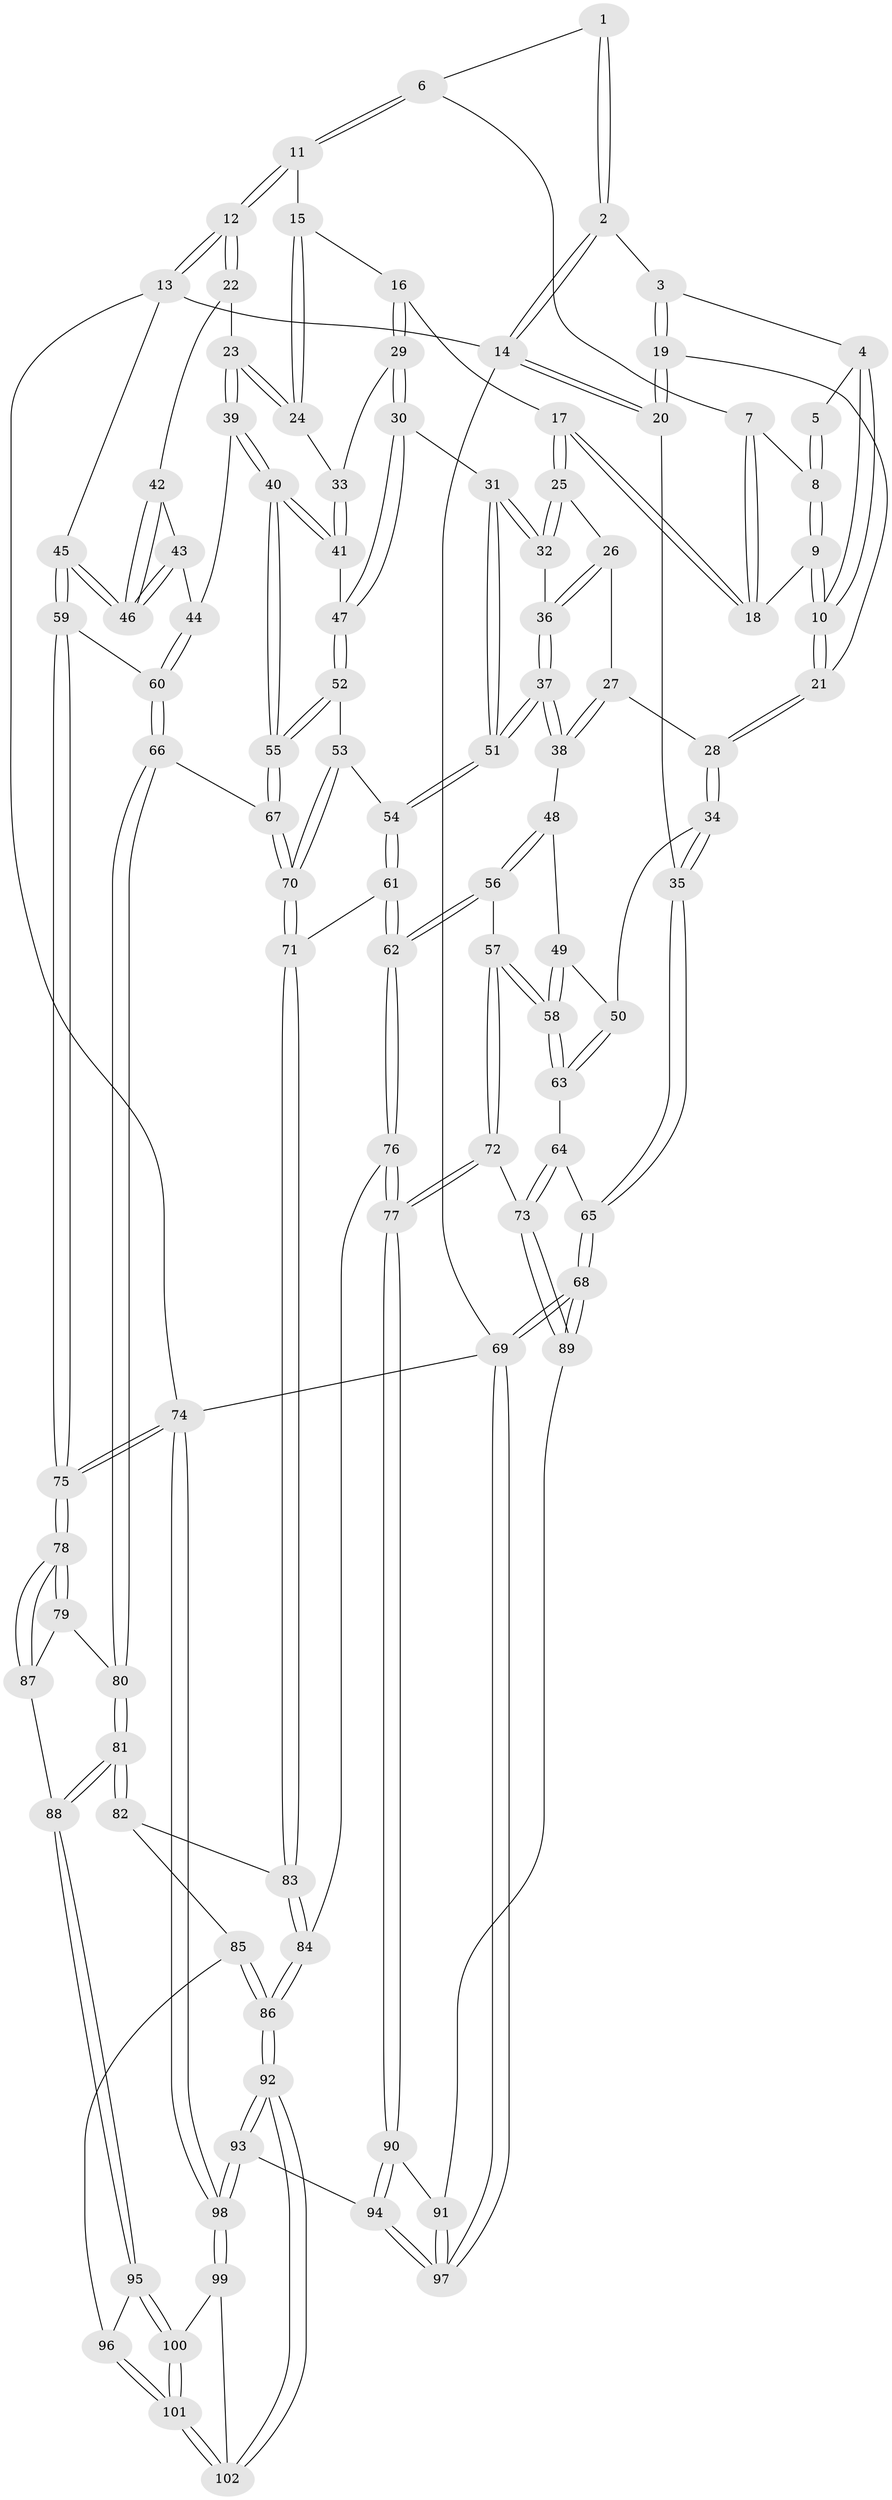 // Generated by graph-tools (version 1.1) at 2025/01/03/09/25 05:01:13]
// undirected, 102 vertices, 252 edges
graph export_dot {
graph [start="1"]
  node [color=gray90,style=filled];
  1 [pos="+0.23814537870015068+0"];
  2 [pos="+0+0"];
  3 [pos="+0.10530043329807473+0.08696453076048404"];
  4 [pos="+0.1613393468674128+0.07143134889752793"];
  5 [pos="+0.208024658182009+0.017655356627820983"];
  6 [pos="+0.4315055789001271+0"];
  7 [pos="+0.3932339134577667+0"];
  8 [pos="+0.23428817755123157+0.11338235677827997"];
  9 [pos="+0.23355320800903007+0.15613486453974604"];
  10 [pos="+0.21115341877286703+0.18067295236166364"];
  11 [pos="+0.5972361006510489+0"];
  12 [pos="+1+0"];
  13 [pos="+1+0"];
  14 [pos="+0+0"];
  15 [pos="+0.5901697830246982+0"];
  16 [pos="+0.5270856773434783+0.19097903514730794"];
  17 [pos="+0.37571157369308017+0.16986558766730867"];
  18 [pos="+0.35272110663265704+0.13123791583652122"];
  19 [pos="+0.10001730398466267+0.1670883584298301"];
  20 [pos="+0+0.2424318912038691"];
  21 [pos="+0.19224524629235729+0.20930850380653382"];
  22 [pos="+0.9257489374172413+0.1588127856209481"];
  23 [pos="+0.715177027206432+0.2739407696787748"];
  24 [pos="+0.7148649559317438+0.2738780813219465"];
  25 [pos="+0.3439767783442509+0.2806017724649326"];
  26 [pos="+0.33815546701588506+0.2833162557457317"];
  27 [pos="+0.3112481432076684+0.29119002723767107"];
  28 [pos="+0.21391457328000257+0.2944313350900523"];
  29 [pos="+0.5499057405536791+0.28418549274455435"];
  30 [pos="+0.5328565236540996+0.3088909921687865"];
  31 [pos="+0.5188872182229298+0.3128356341553891"];
  32 [pos="+0.46434551870099766+0.31227491056641965"];
  33 [pos="+0.6178694875646217+0.2823668735991348"];
  34 [pos="+0.1602314202221416+0.38932224673187726"];
  35 [pos="+0+0.3464618403513951"];
  36 [pos="+0.3825768039039862+0.3952919243200046"];
  37 [pos="+0.36122598639712833+0.4510130431214081"];
  38 [pos="+0.3570837412892686+0.45031097182027324"];
  39 [pos="+0.7545416209451079+0.4409420532255488"];
  40 [pos="+0.7521068277791544+0.44394230004279966"];
  41 [pos="+0.6668005845701993+0.42423434511275765"];
  42 [pos="+0.9080188255144003+0.32689743689853956"];
  43 [pos="+0.8636512240742382+0.42879285744557516"];
  44 [pos="+0.8608136333125854+0.4309727581139411"];
  45 [pos="+1+0.5412014033153074"];
  46 [pos="+1+0.5060840982760425"];
  47 [pos="+0.5634204758755169+0.4174977089518763"];
  48 [pos="+0.3226555774400386+0.45477936527561935"];
  49 [pos="+0.3134719761678403+0.4521912344255373"];
  50 [pos="+0.1655891190001121+0.4007983218059768"];
  51 [pos="+0.40226205485183375+0.4772815639861037"];
  52 [pos="+0.5492143056465107+0.5271450267053496"];
  53 [pos="+0.5090036314882547+0.5511310923898892"];
  54 [pos="+0.46034313752965955+0.5711162248209637"];
  55 [pos="+0.7087466688350333+0.570424157587669"];
  56 [pos="+0.26806577298540335+0.6534284359735619"];
  57 [pos="+0.19523934633864726+0.6291333262875096"];
  58 [pos="+0.19299443950080153+0.6274866114181304"];
  59 [pos="+1+0.5679600161729494"];
  60 [pos="+0.9022359844669348+0.6037800222963063"];
  61 [pos="+0.45509077266530734+0.5805530643639909"];
  62 [pos="+0.36378673555763125+0.7080448753529422"];
  63 [pos="+0.16357965991916196+0.6071555728709841"];
  64 [pos="+0.07775905523133136+0.6248472828317347"];
  65 [pos="+0+0.6049839844541194"];
  66 [pos="+0.7949094428174743+0.6799173706084064"];
  67 [pos="+0.7545256287547893+0.6661015333656769"];
  68 [pos="+0+0.8975500879478694"];
  69 [pos="+0+1"];
  70 [pos="+0.6508331865892059+0.7368938547612923"];
  71 [pos="+0.6447723112858468+0.7425480689481865"];
  72 [pos="+0.1278357779491713+0.8173646861088819"];
  73 [pos="+0.07143206677384524+0.8226802123288768"];
  74 [pos="+1+1"];
  75 [pos="+1+1"];
  76 [pos="+0.3665736424274392+0.7185192697994927"];
  77 [pos="+0.25872251267346746+0.8933685518146378"];
  78 [pos="+1+1"];
  79 [pos="+0.8369943245556672+0.7439610101445188"];
  80 [pos="+0.8218521976525999+0.7285135898885674"];
  81 [pos="+0.7286488752139659+0.896581005785208"];
  82 [pos="+0.6419392112094051+0.7679764194942804"];
  83 [pos="+0.6404186847761624+0.7478351326584863"];
  84 [pos="+0.44687327830731216+0.7731308931228676"];
  85 [pos="+0.6135991324139995+0.8615580310750043"];
  86 [pos="+0.49028305519691+0.8925127588576857"];
  87 [pos="+0.7812798877033642+0.9053725569731412"];
  88 [pos="+0.7286785258860781+0.8972070848215524"];
  89 [pos="+0.038510974408050624+0.8401166696205192"];
  90 [pos="+0.2579454556409906+0.9221169018360662"];
  91 [pos="+0.10127751181161962+0.9195663018024142"];
  92 [pos="+0.486845397498455+1"];
  93 [pos="+0.4626230934507489+1"];
  94 [pos="+0.3052096939563874+1"];
  95 [pos="+0.7213760583597645+0.9071564172152901"];
  96 [pos="+0.6401757082741087+0.9210164937153208"];
  97 [pos="+0+1"];
  98 [pos="+0.9538085228363151+1"];
  99 [pos="+0.7326587434828457+0.9761780308213271"];
  100 [pos="+0.7306411994475097+0.9712303332274764"];
  101 [pos="+0.602718713779251+0.9819353554990143"];
  102 [pos="+0.5600235737677298+1"];
  1 -- 2;
  1 -- 2;
  1 -- 6;
  2 -- 3;
  2 -- 14;
  2 -- 14;
  3 -- 4;
  3 -- 19;
  3 -- 19;
  4 -- 5;
  4 -- 10;
  4 -- 10;
  5 -- 8;
  5 -- 8;
  6 -- 7;
  6 -- 11;
  6 -- 11;
  7 -- 8;
  7 -- 18;
  7 -- 18;
  8 -- 9;
  8 -- 9;
  9 -- 10;
  9 -- 10;
  9 -- 18;
  10 -- 21;
  10 -- 21;
  11 -- 12;
  11 -- 12;
  11 -- 15;
  12 -- 13;
  12 -- 13;
  12 -- 22;
  12 -- 22;
  13 -- 14;
  13 -- 45;
  13 -- 74;
  14 -- 20;
  14 -- 20;
  14 -- 69;
  15 -- 16;
  15 -- 24;
  15 -- 24;
  16 -- 17;
  16 -- 29;
  16 -- 29;
  17 -- 18;
  17 -- 18;
  17 -- 25;
  17 -- 25;
  19 -- 20;
  19 -- 20;
  19 -- 21;
  20 -- 35;
  21 -- 28;
  21 -- 28;
  22 -- 23;
  22 -- 42;
  23 -- 24;
  23 -- 24;
  23 -- 39;
  23 -- 39;
  24 -- 33;
  25 -- 26;
  25 -- 32;
  25 -- 32;
  26 -- 27;
  26 -- 36;
  26 -- 36;
  27 -- 28;
  27 -- 38;
  27 -- 38;
  28 -- 34;
  28 -- 34;
  29 -- 30;
  29 -- 30;
  29 -- 33;
  30 -- 31;
  30 -- 47;
  30 -- 47;
  31 -- 32;
  31 -- 32;
  31 -- 51;
  31 -- 51;
  32 -- 36;
  33 -- 41;
  33 -- 41;
  34 -- 35;
  34 -- 35;
  34 -- 50;
  35 -- 65;
  35 -- 65;
  36 -- 37;
  36 -- 37;
  37 -- 38;
  37 -- 38;
  37 -- 51;
  37 -- 51;
  38 -- 48;
  39 -- 40;
  39 -- 40;
  39 -- 44;
  40 -- 41;
  40 -- 41;
  40 -- 55;
  40 -- 55;
  41 -- 47;
  42 -- 43;
  42 -- 46;
  42 -- 46;
  43 -- 44;
  43 -- 46;
  43 -- 46;
  44 -- 60;
  44 -- 60;
  45 -- 46;
  45 -- 46;
  45 -- 59;
  45 -- 59;
  47 -- 52;
  47 -- 52;
  48 -- 49;
  48 -- 56;
  48 -- 56;
  49 -- 50;
  49 -- 58;
  49 -- 58;
  50 -- 63;
  50 -- 63;
  51 -- 54;
  51 -- 54;
  52 -- 53;
  52 -- 55;
  52 -- 55;
  53 -- 54;
  53 -- 70;
  53 -- 70;
  54 -- 61;
  54 -- 61;
  55 -- 67;
  55 -- 67;
  56 -- 57;
  56 -- 62;
  56 -- 62;
  57 -- 58;
  57 -- 58;
  57 -- 72;
  57 -- 72;
  58 -- 63;
  58 -- 63;
  59 -- 60;
  59 -- 75;
  59 -- 75;
  60 -- 66;
  60 -- 66;
  61 -- 62;
  61 -- 62;
  61 -- 71;
  62 -- 76;
  62 -- 76;
  63 -- 64;
  64 -- 65;
  64 -- 73;
  64 -- 73;
  65 -- 68;
  65 -- 68;
  66 -- 67;
  66 -- 80;
  66 -- 80;
  67 -- 70;
  67 -- 70;
  68 -- 69;
  68 -- 69;
  68 -- 89;
  68 -- 89;
  69 -- 97;
  69 -- 97;
  69 -- 74;
  70 -- 71;
  70 -- 71;
  71 -- 83;
  71 -- 83;
  72 -- 73;
  72 -- 77;
  72 -- 77;
  73 -- 89;
  73 -- 89;
  74 -- 75;
  74 -- 75;
  74 -- 98;
  74 -- 98;
  75 -- 78;
  75 -- 78;
  76 -- 77;
  76 -- 77;
  76 -- 84;
  77 -- 90;
  77 -- 90;
  78 -- 79;
  78 -- 79;
  78 -- 87;
  78 -- 87;
  79 -- 80;
  79 -- 87;
  80 -- 81;
  80 -- 81;
  81 -- 82;
  81 -- 82;
  81 -- 88;
  81 -- 88;
  82 -- 83;
  82 -- 85;
  83 -- 84;
  83 -- 84;
  84 -- 86;
  84 -- 86;
  85 -- 86;
  85 -- 86;
  85 -- 96;
  86 -- 92;
  86 -- 92;
  87 -- 88;
  88 -- 95;
  88 -- 95;
  89 -- 91;
  90 -- 91;
  90 -- 94;
  90 -- 94;
  91 -- 97;
  91 -- 97;
  92 -- 93;
  92 -- 93;
  92 -- 102;
  92 -- 102;
  93 -- 94;
  93 -- 98;
  93 -- 98;
  94 -- 97;
  94 -- 97;
  95 -- 96;
  95 -- 100;
  95 -- 100;
  96 -- 101;
  96 -- 101;
  98 -- 99;
  98 -- 99;
  99 -- 100;
  99 -- 102;
  100 -- 101;
  100 -- 101;
  101 -- 102;
  101 -- 102;
}
